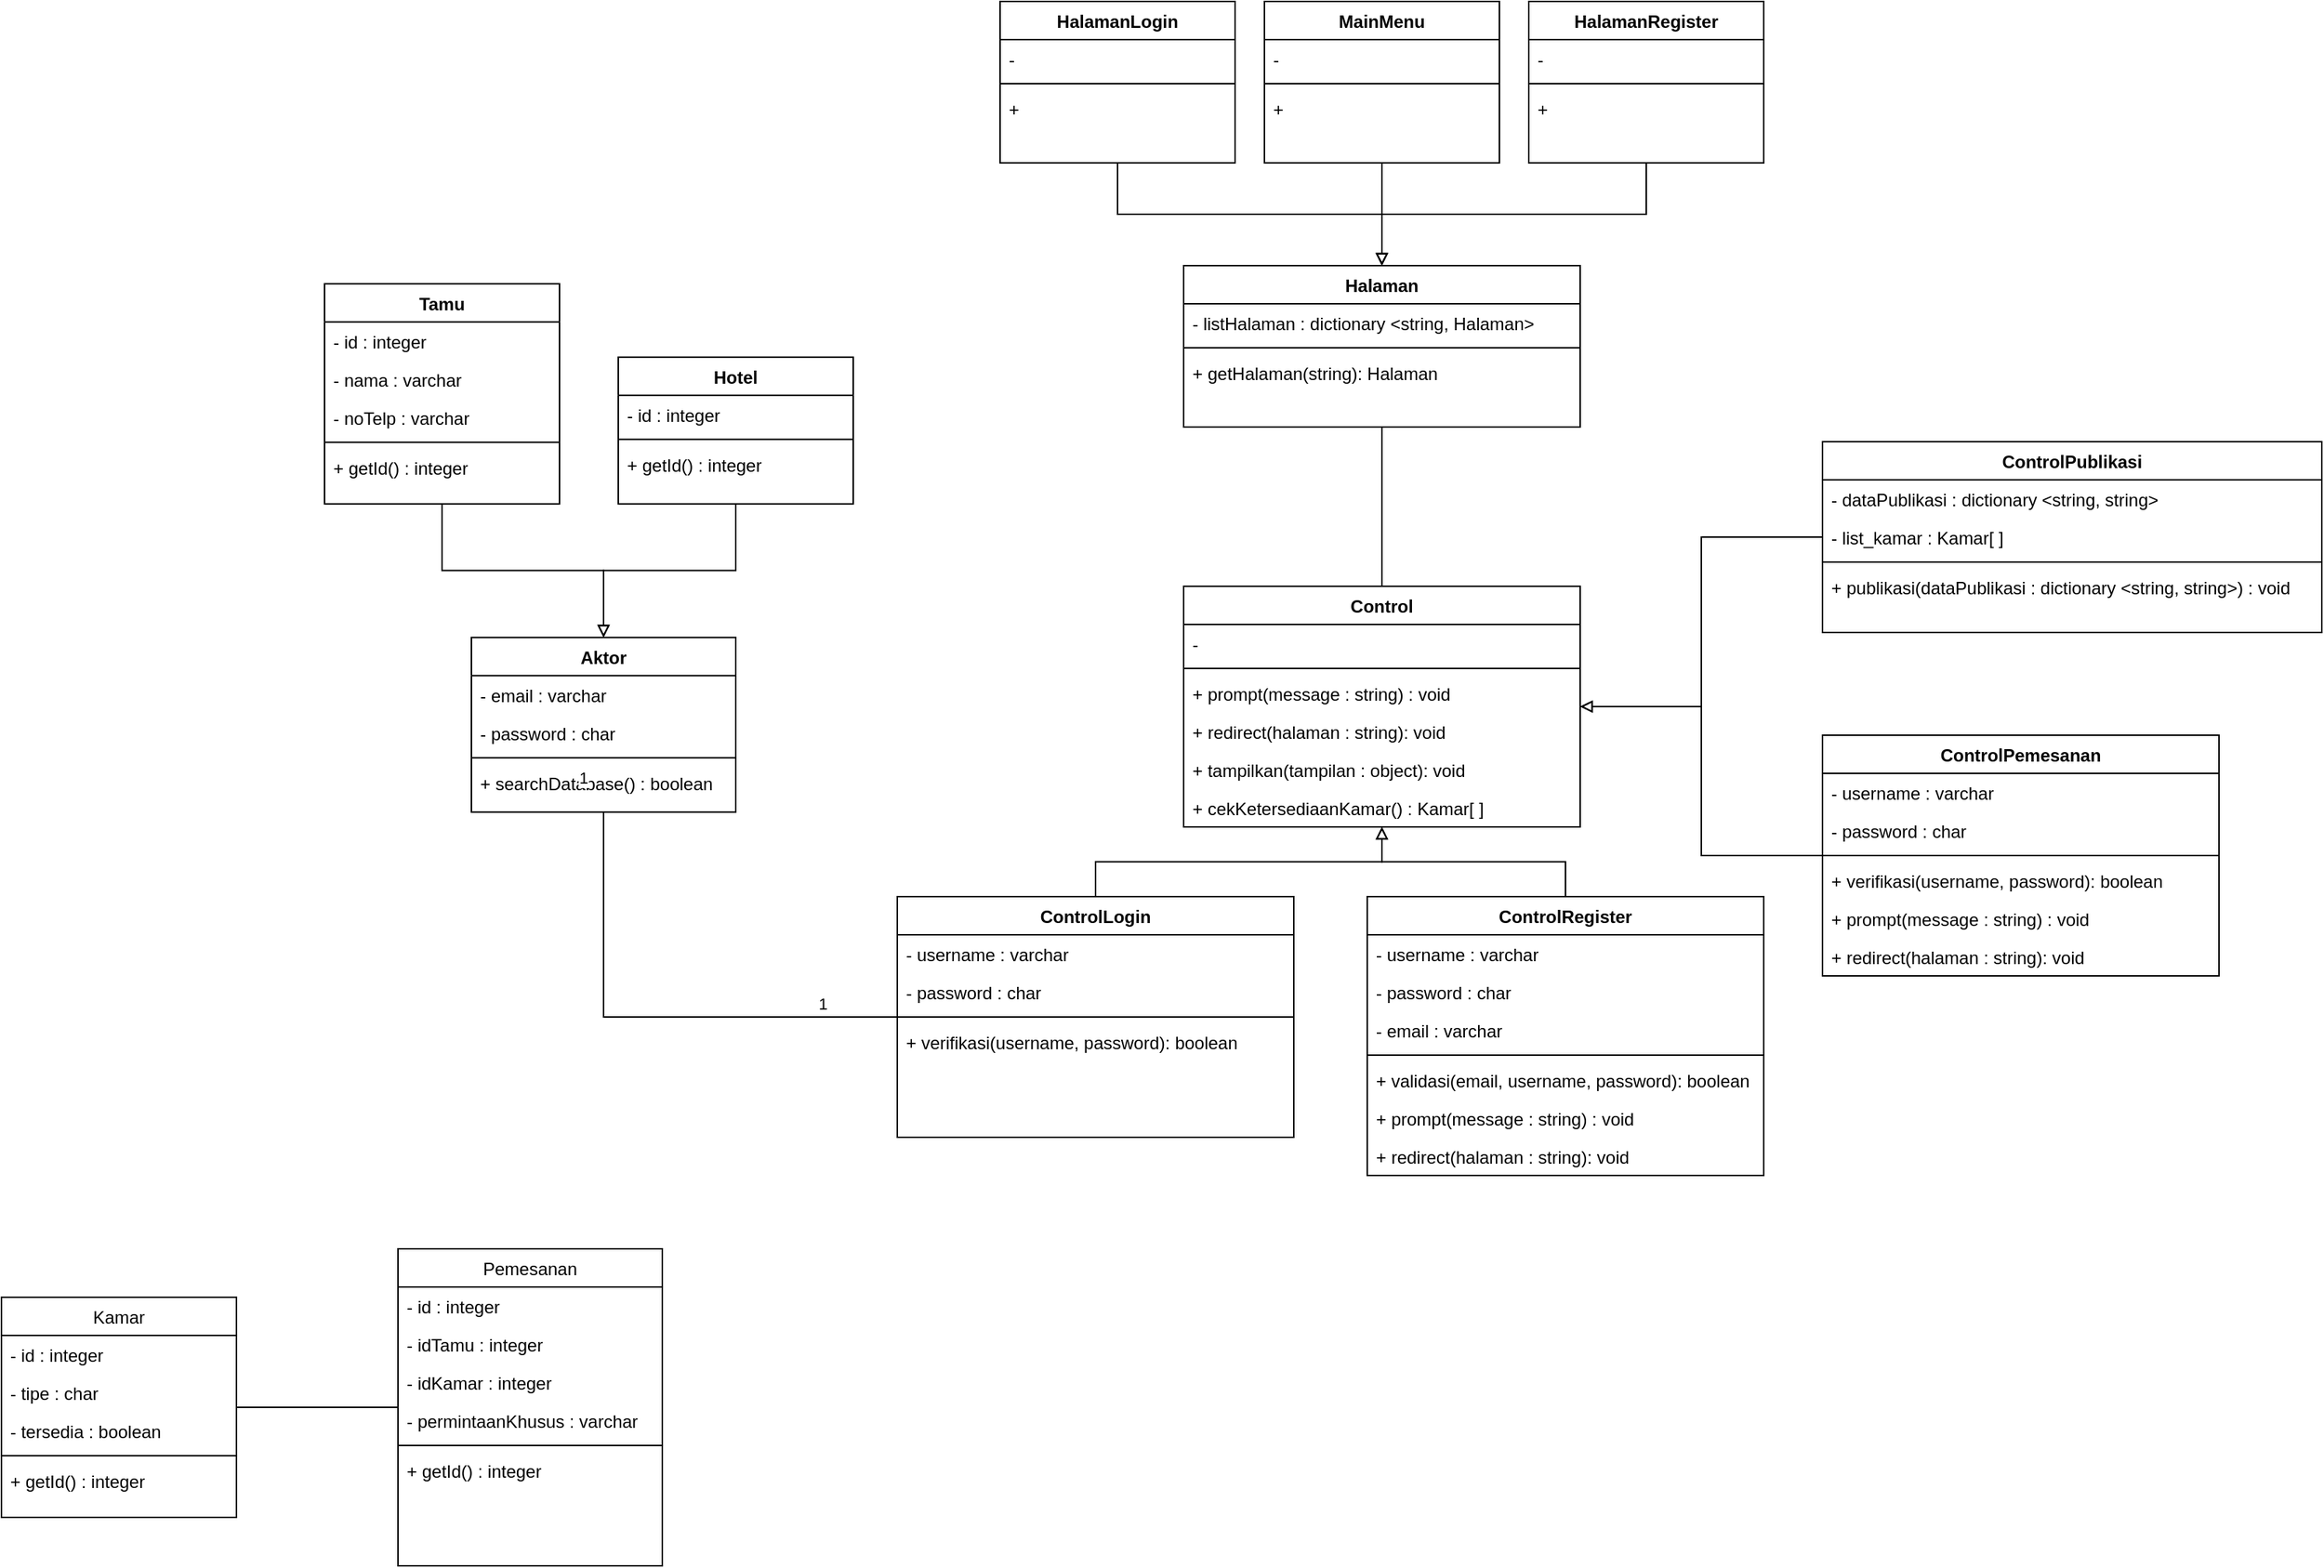 <mxfile version="17.4.5" type="github">
  <diagram id="C5RBs43oDa-KdzZeNtuy" name="Page-1">
    <mxGraphModel dx="2324" dy="1935" grid="1" gridSize="10" guides="1" tooltips="1" connect="1" arrows="1" fold="1" page="1" pageScale="1" pageWidth="827" pageHeight="1169" math="0" shadow="0">
      <root>
        <mxCell id="WIyWlLk6GJQsqaUBKTNV-0" />
        <mxCell id="WIyWlLk6GJQsqaUBKTNV-1" parent="WIyWlLk6GJQsqaUBKTNV-0" />
        <mxCell id="zkfFHV4jXpPFQw0GAbJ--0" value="Aktor" style="swimlane;fontStyle=1;align=center;verticalAlign=top;childLayout=stackLayout;horizontal=1;startSize=26;horizontalStack=0;resizeParent=1;resizeLast=0;collapsible=1;marginBottom=0;rounded=0;shadow=0;strokeWidth=1;" parent="WIyWlLk6GJQsqaUBKTNV-1" vertex="1">
          <mxGeometry x="30" y="-56.66" width="180" height="119" as="geometry">
            <mxRectangle x="230" y="140" width="160" height="26" as="alternateBounds" />
          </mxGeometry>
        </mxCell>
        <mxCell id="zkfFHV4jXpPFQw0GAbJ--1" value="- email : varchar" style="text;align=left;verticalAlign=top;spacingLeft=4;spacingRight=4;overflow=hidden;rotatable=0;points=[[0,0.5],[1,0.5]];portConstraint=eastwest;" parent="zkfFHV4jXpPFQw0GAbJ--0" vertex="1">
          <mxGeometry y="26" width="180" height="26" as="geometry" />
        </mxCell>
        <mxCell id="zkfFHV4jXpPFQw0GAbJ--2" value="- password : char" style="text;align=left;verticalAlign=top;spacingLeft=4;spacingRight=4;overflow=hidden;rotatable=0;points=[[0,0.5],[1,0.5]];portConstraint=eastwest;rounded=0;shadow=0;html=0;" parent="zkfFHV4jXpPFQw0GAbJ--0" vertex="1">
          <mxGeometry y="52" width="180" height="26" as="geometry" />
        </mxCell>
        <mxCell id="zkfFHV4jXpPFQw0GAbJ--4" value="" style="line;html=1;strokeWidth=1;align=left;verticalAlign=middle;spacingTop=-1;spacingLeft=3;spacingRight=3;rotatable=0;labelPosition=right;points=[];portConstraint=eastwest;" parent="zkfFHV4jXpPFQw0GAbJ--0" vertex="1">
          <mxGeometry y="78" width="180" height="8" as="geometry" />
        </mxCell>
        <mxCell id="zkfFHV4jXpPFQw0GAbJ--5" value="+ searchDatabase() : boolean" style="text;align=left;verticalAlign=top;spacingLeft=4;spacingRight=4;overflow=hidden;rotatable=0;points=[[0,0.5],[1,0.5]];portConstraint=eastwest;" parent="zkfFHV4jXpPFQw0GAbJ--0" vertex="1">
          <mxGeometry y="86" width="180" height="26" as="geometry" />
        </mxCell>
        <mxCell id="2ihDt4EkYm3BEc5J18N9-20" style="edgeStyle=orthogonalEdgeStyle;rounded=0;orthogonalLoop=1;jettySize=auto;html=1;endArrow=block;endFill=0;" parent="WIyWlLk6GJQsqaUBKTNV-1" source="zkfFHV4jXpPFQw0GAbJ--13" target="zkfFHV4jXpPFQw0GAbJ--0" edge="1">
          <mxGeometry relative="1" as="geometry" />
        </mxCell>
        <mxCell id="zkfFHV4jXpPFQw0GAbJ--13" value="Tamu" style="swimlane;fontStyle=1;align=center;verticalAlign=top;childLayout=stackLayout;horizontal=1;startSize=26;horizontalStack=0;resizeParent=1;resizeLast=0;collapsible=1;marginBottom=0;rounded=0;shadow=0;strokeWidth=1;" parent="WIyWlLk6GJQsqaUBKTNV-1" vertex="1">
          <mxGeometry x="-70" y="-297.66" width="160" height="150" as="geometry">
            <mxRectangle x="340" y="380" width="170" height="26" as="alternateBounds" />
          </mxGeometry>
        </mxCell>
        <mxCell id="zkfFHV4jXpPFQw0GAbJ--14" value="- id : integer" style="text;align=left;verticalAlign=top;spacingLeft=4;spacingRight=4;overflow=hidden;rotatable=0;points=[[0,0.5],[1,0.5]];portConstraint=eastwest;" parent="zkfFHV4jXpPFQw0GAbJ--13" vertex="1">
          <mxGeometry y="26" width="160" height="26" as="geometry" />
        </mxCell>
        <mxCell id="Ca80WvJ0DW5EZiAlUuhT-8" value="- nama : varchar" style="text;align=left;verticalAlign=top;spacingLeft=4;spacingRight=4;overflow=hidden;rotatable=0;points=[[0,0.5],[1,0.5]];portConstraint=eastwest;" parent="zkfFHV4jXpPFQw0GAbJ--13" vertex="1">
          <mxGeometry y="52" width="160" height="26" as="geometry" />
        </mxCell>
        <mxCell id="Ca80WvJ0DW5EZiAlUuhT-2" value="- noTelp : varchar" style="text;align=left;verticalAlign=top;spacingLeft=4;spacingRight=4;overflow=hidden;rotatable=0;points=[[0,0.5],[1,0.5]];portConstraint=eastwest;" parent="zkfFHV4jXpPFQw0GAbJ--13" vertex="1">
          <mxGeometry y="78" width="160" height="26" as="geometry" />
        </mxCell>
        <mxCell id="zkfFHV4jXpPFQw0GAbJ--15" value="" style="line;html=1;strokeWidth=1;align=left;verticalAlign=middle;spacingTop=-1;spacingLeft=3;spacingRight=3;rotatable=0;labelPosition=right;points=[];portConstraint=eastwest;" parent="zkfFHV4jXpPFQw0GAbJ--13" vertex="1">
          <mxGeometry y="104" width="160" height="8" as="geometry" />
        </mxCell>
        <mxCell id="Ca80WvJ0DW5EZiAlUuhT-5" value="+ getId() : integer" style="text;align=left;verticalAlign=top;spacingLeft=4;spacingRight=4;overflow=hidden;rotatable=0;points=[[0,0.5],[1,0.5]];portConstraint=eastwest;" parent="zkfFHV4jXpPFQw0GAbJ--13" vertex="1">
          <mxGeometry y="112" width="160" height="26" as="geometry" />
        </mxCell>
        <mxCell id="Ca80WvJ0DW5EZiAlUuhT-32" style="edgeStyle=orthogonalEdgeStyle;rounded=0;orthogonalLoop=1;jettySize=auto;html=1;endArrow=none;endFill=0;" parent="WIyWlLk6GJQsqaUBKTNV-1" source="zkfFHV4jXpPFQw0GAbJ--17" target="Ca80WvJ0DW5EZiAlUuhT-22" edge="1">
          <mxGeometry relative="1" as="geometry" />
        </mxCell>
        <mxCell id="zkfFHV4jXpPFQw0GAbJ--17" value="Pemesanan" style="swimlane;fontStyle=0;align=center;verticalAlign=top;childLayout=stackLayout;horizontal=1;startSize=26;horizontalStack=0;resizeParent=1;resizeLast=0;collapsible=1;marginBottom=0;rounded=0;shadow=0;strokeWidth=1;" parent="WIyWlLk6GJQsqaUBKTNV-1" vertex="1">
          <mxGeometry x="-20" y="360" width="180" height="216" as="geometry">
            <mxRectangle x="550" y="140" width="160" height="26" as="alternateBounds" />
          </mxGeometry>
        </mxCell>
        <mxCell id="zkfFHV4jXpPFQw0GAbJ--18" value="- id : integer" style="text;align=left;verticalAlign=top;spacingLeft=4;spacingRight=4;overflow=hidden;rotatable=0;points=[[0,0.5],[1,0.5]];portConstraint=eastwest;" parent="zkfFHV4jXpPFQw0GAbJ--17" vertex="1">
          <mxGeometry y="26" width="180" height="26" as="geometry" />
        </mxCell>
        <mxCell id="zkfFHV4jXpPFQw0GAbJ--19" value="- idTamu : integer" style="text;align=left;verticalAlign=top;spacingLeft=4;spacingRight=4;overflow=hidden;rotatable=0;points=[[0,0.5],[1,0.5]];portConstraint=eastwest;rounded=0;shadow=0;html=0;" parent="zkfFHV4jXpPFQw0GAbJ--17" vertex="1">
          <mxGeometry y="52" width="180" height="26" as="geometry" />
        </mxCell>
        <mxCell id="zkfFHV4jXpPFQw0GAbJ--20" value="- idKamar : integer" style="text;align=left;verticalAlign=top;spacingLeft=4;spacingRight=4;overflow=hidden;rotatable=0;points=[[0,0.5],[1,0.5]];portConstraint=eastwest;rounded=0;shadow=0;html=0;" parent="zkfFHV4jXpPFQw0GAbJ--17" vertex="1">
          <mxGeometry y="78" width="180" height="26" as="geometry" />
        </mxCell>
        <mxCell id="zkfFHV4jXpPFQw0GAbJ--21" value="- permintaanKhusus : varchar" style="text;align=left;verticalAlign=top;spacingLeft=4;spacingRight=4;overflow=hidden;rotatable=0;points=[[0,0.5],[1,0.5]];portConstraint=eastwest;rounded=0;shadow=0;html=0;" parent="zkfFHV4jXpPFQw0GAbJ--17" vertex="1">
          <mxGeometry y="104" width="180" height="26" as="geometry" />
        </mxCell>
        <mxCell id="zkfFHV4jXpPFQw0GAbJ--23" value="" style="line;html=1;strokeWidth=1;align=left;verticalAlign=middle;spacingTop=-1;spacingLeft=3;spacingRight=3;rotatable=0;labelPosition=right;points=[];portConstraint=eastwest;" parent="zkfFHV4jXpPFQw0GAbJ--17" vertex="1">
          <mxGeometry y="130" width="180" height="8" as="geometry" />
        </mxCell>
        <mxCell id="zkfFHV4jXpPFQw0GAbJ--24" value="+ getId() : integer" style="text;align=left;verticalAlign=top;spacingLeft=4;spacingRight=4;overflow=hidden;rotatable=0;points=[[0,0.5],[1,0.5]];portConstraint=eastwest;" parent="zkfFHV4jXpPFQw0GAbJ--17" vertex="1">
          <mxGeometry y="138" width="180" height="26" as="geometry" />
        </mxCell>
        <mxCell id="2ihDt4EkYm3BEc5J18N9-19" style="edgeStyle=orthogonalEdgeStyle;rounded=0;orthogonalLoop=1;jettySize=auto;html=1;endArrow=block;endFill=0;" parent="WIyWlLk6GJQsqaUBKTNV-1" source="Ca80WvJ0DW5EZiAlUuhT-9" target="zkfFHV4jXpPFQw0GAbJ--0" edge="1">
          <mxGeometry relative="1" as="geometry" />
        </mxCell>
        <mxCell id="Ca80WvJ0DW5EZiAlUuhT-9" value="Hotel" style="swimlane;fontStyle=1;align=center;verticalAlign=top;childLayout=stackLayout;horizontal=1;startSize=26;horizontalStack=0;resizeParent=1;resizeLast=0;collapsible=1;marginBottom=0;rounded=0;shadow=0;strokeWidth=1;" parent="WIyWlLk6GJQsqaUBKTNV-1" vertex="1">
          <mxGeometry x="130" y="-247.66" width="160" height="100" as="geometry">
            <mxRectangle x="340" y="380" width="170" height="26" as="alternateBounds" />
          </mxGeometry>
        </mxCell>
        <mxCell id="Ca80WvJ0DW5EZiAlUuhT-10" value="- id : integer" style="text;align=left;verticalAlign=top;spacingLeft=4;spacingRight=4;overflow=hidden;rotatable=0;points=[[0,0.5],[1,0.5]];portConstraint=eastwest;" parent="Ca80WvJ0DW5EZiAlUuhT-9" vertex="1">
          <mxGeometry y="26" width="160" height="26" as="geometry" />
        </mxCell>
        <mxCell id="Ca80WvJ0DW5EZiAlUuhT-14" value="" style="line;html=1;strokeWidth=1;align=left;verticalAlign=middle;spacingTop=-1;spacingLeft=3;spacingRight=3;rotatable=0;labelPosition=right;points=[];portConstraint=eastwest;" parent="Ca80WvJ0DW5EZiAlUuhT-9" vertex="1">
          <mxGeometry y="52" width="160" height="8" as="geometry" />
        </mxCell>
        <mxCell id="Ca80WvJ0DW5EZiAlUuhT-15" value="+ getId() : integer" style="text;align=left;verticalAlign=top;spacingLeft=4;spacingRight=4;overflow=hidden;rotatable=0;points=[[0,0.5],[1,0.5]];portConstraint=eastwest;" parent="Ca80WvJ0DW5EZiAlUuhT-9" vertex="1">
          <mxGeometry y="60" width="160" height="26" as="geometry" />
        </mxCell>
        <mxCell id="Ca80WvJ0DW5EZiAlUuhT-22" value="Kamar" style="swimlane;fontStyle=0;align=center;verticalAlign=top;childLayout=stackLayout;horizontal=1;startSize=26;horizontalStack=0;resizeParent=1;resizeLast=0;collapsible=1;marginBottom=0;rounded=0;shadow=0;strokeWidth=1;" parent="WIyWlLk6GJQsqaUBKTNV-1" vertex="1">
          <mxGeometry x="-290" y="393" width="160" height="150" as="geometry">
            <mxRectangle x="550" y="140" width="160" height="26" as="alternateBounds" />
          </mxGeometry>
        </mxCell>
        <mxCell id="Ca80WvJ0DW5EZiAlUuhT-23" value="- id : integer" style="text;align=left;verticalAlign=top;spacingLeft=4;spacingRight=4;overflow=hidden;rotatable=0;points=[[0,0.5],[1,0.5]];portConstraint=eastwest;" parent="Ca80WvJ0DW5EZiAlUuhT-22" vertex="1">
          <mxGeometry y="26" width="160" height="26" as="geometry" />
        </mxCell>
        <mxCell id="Ca80WvJ0DW5EZiAlUuhT-24" value="- tipe : char" style="text;align=left;verticalAlign=top;spacingLeft=4;spacingRight=4;overflow=hidden;rotatable=0;points=[[0,0.5],[1,0.5]];portConstraint=eastwest;rounded=0;shadow=0;html=0;" parent="Ca80WvJ0DW5EZiAlUuhT-22" vertex="1">
          <mxGeometry y="52" width="160" height="26" as="geometry" />
        </mxCell>
        <mxCell id="Ca80WvJ0DW5EZiAlUuhT-25" value="- tersedia : boolean" style="text;align=left;verticalAlign=top;spacingLeft=4;spacingRight=4;overflow=hidden;rotatable=0;points=[[0,0.5],[1,0.5]];portConstraint=eastwest;rounded=0;shadow=0;html=0;" parent="Ca80WvJ0DW5EZiAlUuhT-22" vertex="1">
          <mxGeometry y="78" width="160" height="26" as="geometry" />
        </mxCell>
        <mxCell id="Ca80WvJ0DW5EZiAlUuhT-28" value="" style="line;html=1;strokeWidth=1;align=left;verticalAlign=middle;spacingTop=-1;spacingLeft=3;spacingRight=3;rotatable=0;labelPosition=right;points=[];portConstraint=eastwest;" parent="Ca80WvJ0DW5EZiAlUuhT-22" vertex="1">
          <mxGeometry y="104" width="160" height="8" as="geometry" />
        </mxCell>
        <mxCell id="Ca80WvJ0DW5EZiAlUuhT-29" value="+ getId() : integer" style="text;align=left;verticalAlign=top;spacingLeft=4;spacingRight=4;overflow=hidden;rotatable=0;points=[[0,0.5],[1,0.5]];portConstraint=eastwest;" parent="Ca80WvJ0DW5EZiAlUuhT-22" vertex="1">
          <mxGeometry y="112" width="160" height="26" as="geometry" />
        </mxCell>
        <mxCell id="2ihDt4EkYm3BEc5J18N9-16" style="edgeStyle=orthogonalEdgeStyle;rounded=0;orthogonalLoop=1;jettySize=auto;html=1;endArrow=none;endFill=0;" parent="WIyWlLk6GJQsqaUBKTNV-1" source="2ihDt4EkYm3BEc5J18N9-0" target="zkfFHV4jXpPFQw0GAbJ--0" edge="1">
          <mxGeometry relative="1" as="geometry" />
        </mxCell>
        <mxCell id="2ihDt4EkYm3BEc5J18N9-17" value="1" style="edgeLabel;html=1;align=center;verticalAlign=middle;resizable=0;points=[];" parent="2ihDt4EkYm3BEc5J18N9-16" vertex="1" connectable="0">
          <mxGeometry x="0.349" y="-2" relative="1" as="geometry">
            <mxPoint x="-16" y="-134" as="offset" />
          </mxGeometry>
        </mxCell>
        <mxCell id="2ihDt4EkYm3BEc5J18N9-18" value="1" style="edgeLabel;html=1;align=center;verticalAlign=middle;resizable=0;points=[];" parent="2ihDt4EkYm3BEc5J18N9-16" vertex="1" connectable="0">
          <mxGeometry x="-0.661" y="-2" relative="1" as="geometry">
            <mxPoint x="6" y="-7" as="offset" />
          </mxGeometry>
        </mxCell>
        <mxCell id="2ihDt4EkYm3BEc5J18N9-51" style="edgeStyle=orthogonalEdgeStyle;rounded=0;orthogonalLoop=1;jettySize=auto;html=1;startArrow=none;startFill=0;endArrow=none;endFill=0;" parent="WIyWlLk6GJQsqaUBKTNV-1" source="2ihDt4EkYm3BEc5J18N9-52" target="2ihDt4EkYm3BEc5J18N9-28" edge="1">
          <mxGeometry relative="1" as="geometry" />
        </mxCell>
        <mxCell id="2ihDt4EkYm3BEc5J18N9-59" style="edgeStyle=orthogonalEdgeStyle;rounded=0;orthogonalLoop=1;jettySize=auto;html=1;startArrow=none;startFill=0;endArrow=block;endFill=0;" parent="WIyWlLk6GJQsqaUBKTNV-1" source="2ihDt4EkYm3BEc5J18N9-0" target="2ihDt4EkYm3BEc5J18N9-52" edge="1">
          <mxGeometry relative="1" as="geometry" />
        </mxCell>
        <mxCell id="2ihDt4EkYm3BEc5J18N9-0" value="ControlLogin" style="swimlane;fontStyle=1;align=center;verticalAlign=top;childLayout=stackLayout;horizontal=1;startSize=26;horizontalStack=0;resizeParent=1;resizeLast=0;collapsible=1;marginBottom=0;rounded=0;shadow=0;strokeWidth=1;" parent="WIyWlLk6GJQsqaUBKTNV-1" vertex="1">
          <mxGeometry x="320" y="120" width="270" height="164" as="geometry">
            <mxRectangle x="340" y="380" width="170" height="26" as="alternateBounds" />
          </mxGeometry>
        </mxCell>
        <mxCell id="2ihDt4EkYm3BEc5J18N9-1" value="- username : varchar" style="text;align=left;verticalAlign=top;spacingLeft=4;spacingRight=4;overflow=hidden;rotatable=0;points=[[0,0.5],[1,0.5]];portConstraint=eastwest;" parent="2ihDt4EkYm3BEc5J18N9-0" vertex="1">
          <mxGeometry y="26" width="270" height="26" as="geometry" />
        </mxCell>
        <mxCell id="2ihDt4EkYm3BEc5J18N9-2" value="- password : char" style="text;align=left;verticalAlign=top;spacingLeft=4;spacingRight=4;overflow=hidden;rotatable=0;points=[[0,0.5],[1,0.5]];portConstraint=eastwest;" parent="2ihDt4EkYm3BEc5J18N9-0" vertex="1">
          <mxGeometry y="52" width="270" height="26" as="geometry" />
        </mxCell>
        <mxCell id="2ihDt4EkYm3BEc5J18N9-5" value="" style="line;html=1;strokeWidth=1;align=left;verticalAlign=middle;spacingTop=-1;spacingLeft=3;spacingRight=3;rotatable=0;labelPosition=right;points=[];portConstraint=eastwest;" parent="2ihDt4EkYm3BEc5J18N9-0" vertex="1">
          <mxGeometry y="78" width="270" height="8" as="geometry" />
        </mxCell>
        <mxCell id="2ihDt4EkYm3BEc5J18N9-6" value="+ verifikasi(username, password): boolean" style="text;align=left;verticalAlign=top;spacingLeft=4;spacingRight=4;overflow=hidden;rotatable=0;points=[[0,0.5],[1,0.5]];portConstraint=eastwest;" parent="2ihDt4EkYm3BEc5J18N9-0" vertex="1">
          <mxGeometry y="86" width="270" height="26" as="geometry" />
        </mxCell>
        <mxCell id="2ihDt4EkYm3BEc5J18N9-21" value="ControlRegister" style="swimlane;fontStyle=1;align=center;verticalAlign=top;childLayout=stackLayout;horizontal=1;startSize=26;horizontalStack=0;resizeParent=1;resizeLast=0;collapsible=1;marginBottom=0;rounded=0;shadow=0;strokeWidth=1;" parent="WIyWlLk6GJQsqaUBKTNV-1" vertex="1">
          <mxGeometry x="640" y="120" width="270" height="190" as="geometry">
            <mxRectangle x="340" y="380" width="170" height="26" as="alternateBounds" />
          </mxGeometry>
        </mxCell>
        <mxCell id="2ihDt4EkYm3BEc5J18N9-22" value="- username : varchar" style="text;align=left;verticalAlign=top;spacingLeft=4;spacingRight=4;overflow=hidden;rotatable=0;points=[[0,0.5],[1,0.5]];portConstraint=eastwest;" parent="2ihDt4EkYm3BEc5J18N9-21" vertex="1">
          <mxGeometry y="26" width="270" height="26" as="geometry" />
        </mxCell>
        <mxCell id="2ihDt4EkYm3BEc5J18N9-23" value="- password : char" style="text;align=left;verticalAlign=top;spacingLeft=4;spacingRight=4;overflow=hidden;rotatable=0;points=[[0,0.5],[1,0.5]];portConstraint=eastwest;" parent="2ihDt4EkYm3BEc5J18N9-21" vertex="1">
          <mxGeometry y="52" width="270" height="26" as="geometry" />
        </mxCell>
        <mxCell id="2ihDt4EkYm3BEc5J18N9-82" value="- email : varchar" style="text;align=left;verticalAlign=top;spacingLeft=4;spacingRight=4;overflow=hidden;rotatable=0;points=[[0,0.5],[1,0.5]];portConstraint=eastwest;" parent="2ihDt4EkYm3BEc5J18N9-21" vertex="1">
          <mxGeometry y="78" width="270" height="26" as="geometry" />
        </mxCell>
        <mxCell id="2ihDt4EkYm3BEc5J18N9-24" value="" style="line;html=1;strokeWidth=1;align=left;verticalAlign=middle;spacingTop=-1;spacingLeft=3;spacingRight=3;rotatable=0;labelPosition=right;points=[];portConstraint=eastwest;" parent="2ihDt4EkYm3BEc5J18N9-21" vertex="1">
          <mxGeometry y="104" width="270" height="8" as="geometry" />
        </mxCell>
        <mxCell id="2ihDt4EkYm3BEc5J18N9-25" value="+ validasi(email, username, password): boolean" style="text;align=left;verticalAlign=top;spacingLeft=4;spacingRight=4;overflow=hidden;rotatable=0;points=[[0,0.5],[1,0.5]];portConstraint=eastwest;" parent="2ihDt4EkYm3BEc5J18N9-21" vertex="1">
          <mxGeometry y="112" width="270" height="26" as="geometry" />
        </mxCell>
        <mxCell id="2ihDt4EkYm3BEc5J18N9-26" value="+ prompt(message : string) : void" style="text;align=left;verticalAlign=top;spacingLeft=4;spacingRight=4;overflow=hidden;rotatable=0;points=[[0,0.5],[1,0.5]];portConstraint=eastwest;" parent="2ihDt4EkYm3BEc5J18N9-21" vertex="1">
          <mxGeometry y="138" width="270" height="26" as="geometry" />
        </mxCell>
        <mxCell id="2ihDt4EkYm3BEc5J18N9-27" value="+ redirect(halaman : string): void" style="text;align=left;verticalAlign=top;spacingLeft=4;spacingRight=4;overflow=hidden;rotatable=0;points=[[0,0.5],[1,0.5]];portConstraint=eastwest;" parent="2ihDt4EkYm3BEc5J18N9-21" vertex="1">
          <mxGeometry y="164" width="270" height="26" as="geometry" />
        </mxCell>
        <mxCell id="2ihDt4EkYm3BEc5J18N9-35" style="edgeStyle=orthogonalEdgeStyle;rounded=0;orthogonalLoop=1;jettySize=auto;html=1;startArrow=block;startFill=0;endArrow=none;endFill=0;" parent="WIyWlLk6GJQsqaUBKTNV-1" source="2ihDt4EkYm3BEc5J18N9-28" target="2ihDt4EkYm3BEc5J18N9-36" edge="1">
          <mxGeometry relative="1" as="geometry">
            <mxPoint x="470" y="-100" as="targetPoint" />
          </mxGeometry>
        </mxCell>
        <mxCell id="2ihDt4EkYm3BEc5J18N9-28" value="Halaman" style="swimlane;fontStyle=1;align=center;verticalAlign=top;childLayout=stackLayout;horizontal=1;startSize=26;horizontalStack=0;resizeParent=1;resizeLast=0;collapsible=1;marginBottom=0;rounded=0;shadow=0;strokeWidth=1;" parent="WIyWlLk6GJQsqaUBKTNV-1" vertex="1">
          <mxGeometry x="515" y="-310" width="270" height="110" as="geometry">
            <mxRectangle x="340" y="380" width="170" height="26" as="alternateBounds" />
          </mxGeometry>
        </mxCell>
        <mxCell id="2ihDt4EkYm3BEc5J18N9-29" value="- listHalaman : dictionary &lt;string, Halaman&gt;" style="text;align=left;verticalAlign=top;spacingLeft=4;spacingRight=4;overflow=hidden;rotatable=0;points=[[0,0.5],[1,0.5]];portConstraint=eastwest;" parent="2ihDt4EkYm3BEc5J18N9-28" vertex="1">
          <mxGeometry y="26" width="270" height="26" as="geometry" />
        </mxCell>
        <mxCell id="2ihDt4EkYm3BEc5J18N9-31" value="" style="line;html=1;strokeWidth=1;align=left;verticalAlign=middle;spacingTop=-1;spacingLeft=3;spacingRight=3;rotatable=0;labelPosition=right;points=[];portConstraint=eastwest;" parent="2ihDt4EkYm3BEc5J18N9-28" vertex="1">
          <mxGeometry y="52" width="270" height="8" as="geometry" />
        </mxCell>
        <mxCell id="2ihDt4EkYm3BEc5J18N9-32" value="+ getHalaman(string): Halaman" style="text;align=left;verticalAlign=top;spacingLeft=4;spacingRight=4;overflow=hidden;rotatable=0;points=[[0,0.5],[1,0.5]];portConstraint=eastwest;" parent="2ihDt4EkYm3BEc5J18N9-28" vertex="1">
          <mxGeometry y="60" width="270" height="26" as="geometry" />
        </mxCell>
        <mxCell id="2ihDt4EkYm3BEc5J18N9-36" value="HalamanLogin" style="swimlane;fontStyle=1;align=center;verticalAlign=top;childLayout=stackLayout;horizontal=1;startSize=26;horizontalStack=0;resizeParent=1;resizeLast=0;collapsible=1;marginBottom=0;rounded=0;shadow=0;strokeWidth=1;" parent="WIyWlLk6GJQsqaUBKTNV-1" vertex="1">
          <mxGeometry x="390" y="-490" width="160" height="110" as="geometry">
            <mxRectangle x="340" y="380" width="170" height="26" as="alternateBounds" />
          </mxGeometry>
        </mxCell>
        <mxCell id="2ihDt4EkYm3BEc5J18N9-37" value="- " style="text;align=left;verticalAlign=top;spacingLeft=4;spacingRight=4;overflow=hidden;rotatable=0;points=[[0,0.5],[1,0.5]];portConstraint=eastwest;" parent="2ihDt4EkYm3BEc5J18N9-36" vertex="1">
          <mxGeometry y="26" width="160" height="26" as="geometry" />
        </mxCell>
        <mxCell id="2ihDt4EkYm3BEc5J18N9-38" value="" style="line;html=1;strokeWidth=1;align=left;verticalAlign=middle;spacingTop=-1;spacingLeft=3;spacingRight=3;rotatable=0;labelPosition=right;points=[];portConstraint=eastwest;" parent="2ihDt4EkYm3BEc5J18N9-36" vertex="1">
          <mxGeometry y="52" width="160" height="8" as="geometry" />
        </mxCell>
        <mxCell id="2ihDt4EkYm3BEc5J18N9-39" value="+ " style="text;align=left;verticalAlign=top;spacingLeft=4;spacingRight=4;overflow=hidden;rotatable=0;points=[[0,0.5],[1,0.5]];portConstraint=eastwest;" parent="2ihDt4EkYm3BEc5J18N9-36" vertex="1">
          <mxGeometry y="60" width="160" height="26" as="geometry" />
        </mxCell>
        <mxCell id="2ihDt4EkYm3BEc5J18N9-40" value="MainMenu" style="swimlane;fontStyle=1;align=center;verticalAlign=top;childLayout=stackLayout;horizontal=1;startSize=26;horizontalStack=0;resizeParent=1;resizeLast=0;collapsible=1;marginBottom=0;rounded=0;shadow=0;strokeWidth=1;" parent="WIyWlLk6GJQsqaUBKTNV-1" vertex="1">
          <mxGeometry x="570" y="-490" width="160" height="110" as="geometry">
            <mxRectangle x="340" y="380" width="170" height="26" as="alternateBounds" />
          </mxGeometry>
        </mxCell>
        <mxCell id="2ihDt4EkYm3BEc5J18N9-41" value="- " style="text;align=left;verticalAlign=top;spacingLeft=4;spacingRight=4;overflow=hidden;rotatable=0;points=[[0,0.5],[1,0.5]];portConstraint=eastwest;" parent="2ihDt4EkYm3BEc5J18N9-40" vertex="1">
          <mxGeometry y="26" width="160" height="26" as="geometry" />
        </mxCell>
        <mxCell id="2ihDt4EkYm3BEc5J18N9-42" value="" style="line;html=1;strokeWidth=1;align=left;verticalAlign=middle;spacingTop=-1;spacingLeft=3;spacingRight=3;rotatable=0;labelPosition=right;points=[];portConstraint=eastwest;" parent="2ihDt4EkYm3BEc5J18N9-40" vertex="1">
          <mxGeometry y="52" width="160" height="8" as="geometry" />
        </mxCell>
        <mxCell id="2ihDt4EkYm3BEc5J18N9-43" value="+ " style="text;align=left;verticalAlign=top;spacingLeft=4;spacingRight=4;overflow=hidden;rotatable=0;points=[[0,0.5],[1,0.5]];portConstraint=eastwest;" parent="2ihDt4EkYm3BEc5J18N9-40" vertex="1">
          <mxGeometry y="60" width="160" height="26" as="geometry" />
        </mxCell>
        <mxCell id="2ihDt4EkYm3BEc5J18N9-45" style="edgeStyle=orthogonalEdgeStyle;rounded=0;orthogonalLoop=1;jettySize=auto;html=1;startArrow=block;startFill=0;endArrow=none;endFill=0;" parent="WIyWlLk6GJQsqaUBKTNV-1" source="2ihDt4EkYm3BEc5J18N9-28" target="2ihDt4EkYm3BEc5J18N9-46" edge="1">
          <mxGeometry relative="1" as="geometry">
            <mxPoint x="480" y="-110" as="targetPoint" />
            <mxPoint x="615" y="-160" as="sourcePoint" />
          </mxGeometry>
        </mxCell>
        <mxCell id="2ihDt4EkYm3BEc5J18N9-46" value="HalamanRegister" style="swimlane;fontStyle=1;align=center;verticalAlign=top;childLayout=stackLayout;horizontal=1;startSize=26;horizontalStack=0;resizeParent=1;resizeLast=0;collapsible=1;marginBottom=0;rounded=0;shadow=0;strokeWidth=1;" parent="WIyWlLk6GJQsqaUBKTNV-1" vertex="1">
          <mxGeometry x="750" y="-490" width="160" height="110" as="geometry">
            <mxRectangle x="340" y="380" width="170" height="26" as="alternateBounds" />
          </mxGeometry>
        </mxCell>
        <mxCell id="2ihDt4EkYm3BEc5J18N9-47" value="- " style="text;align=left;verticalAlign=top;spacingLeft=4;spacingRight=4;overflow=hidden;rotatable=0;points=[[0,0.5],[1,0.5]];portConstraint=eastwest;" parent="2ihDt4EkYm3BEc5J18N9-46" vertex="1">
          <mxGeometry y="26" width="160" height="26" as="geometry" />
        </mxCell>
        <mxCell id="2ihDt4EkYm3BEc5J18N9-48" value="" style="line;html=1;strokeWidth=1;align=left;verticalAlign=middle;spacingTop=-1;spacingLeft=3;spacingRight=3;rotatable=0;labelPosition=right;points=[];portConstraint=eastwest;" parent="2ihDt4EkYm3BEc5J18N9-46" vertex="1">
          <mxGeometry y="52" width="160" height="8" as="geometry" />
        </mxCell>
        <mxCell id="2ihDt4EkYm3BEc5J18N9-49" value="+ " style="text;align=left;verticalAlign=top;spacingLeft=4;spacingRight=4;overflow=hidden;rotatable=0;points=[[0,0.5],[1,0.5]];portConstraint=eastwest;" parent="2ihDt4EkYm3BEc5J18N9-46" vertex="1">
          <mxGeometry y="60" width="160" height="26" as="geometry" />
        </mxCell>
        <mxCell id="2ihDt4EkYm3BEc5J18N9-50" style="edgeStyle=orthogonalEdgeStyle;rounded=0;orthogonalLoop=1;jettySize=auto;html=1;startArrow=block;startFill=0;endArrow=none;endFill=0;" parent="WIyWlLk6GJQsqaUBKTNV-1" source="2ihDt4EkYm3BEc5J18N9-28" target="2ihDt4EkYm3BEc5J18N9-40" edge="1">
          <mxGeometry relative="1" as="geometry">
            <mxPoint x="840" y="-110" as="targetPoint" />
            <mxPoint x="655" y="-190" as="sourcePoint" />
          </mxGeometry>
        </mxCell>
        <mxCell id="2ihDt4EkYm3BEc5J18N9-52" value="Control" style="swimlane;fontStyle=1;align=center;verticalAlign=top;childLayout=stackLayout;horizontal=1;startSize=26;horizontalStack=0;resizeParent=1;resizeLast=0;collapsible=1;marginBottom=0;rounded=0;shadow=0;strokeWidth=1;" parent="WIyWlLk6GJQsqaUBKTNV-1" vertex="1">
          <mxGeometry x="515" y="-91.5" width="270" height="164" as="geometry">
            <mxRectangle x="340" y="380" width="170" height="26" as="alternateBounds" />
          </mxGeometry>
        </mxCell>
        <mxCell id="2ihDt4EkYm3BEc5J18N9-53" value="- " style="text;align=left;verticalAlign=top;spacingLeft=4;spacingRight=4;overflow=hidden;rotatable=0;points=[[0,0.5],[1,0.5]];portConstraint=eastwest;" parent="2ihDt4EkYm3BEc5J18N9-52" vertex="1">
          <mxGeometry y="26" width="270" height="26" as="geometry" />
        </mxCell>
        <mxCell id="2ihDt4EkYm3BEc5J18N9-55" value="" style="line;html=1;strokeWidth=1;align=left;verticalAlign=middle;spacingTop=-1;spacingLeft=3;spacingRight=3;rotatable=0;labelPosition=right;points=[];portConstraint=eastwest;" parent="2ihDt4EkYm3BEc5J18N9-52" vertex="1">
          <mxGeometry y="52" width="270" height="8" as="geometry" />
        </mxCell>
        <mxCell id="2ihDt4EkYm3BEc5J18N9-57" value="+ prompt(message : string) : void" style="text;align=left;verticalAlign=top;spacingLeft=4;spacingRight=4;overflow=hidden;rotatable=0;points=[[0,0.5],[1,0.5]];portConstraint=eastwest;" parent="2ihDt4EkYm3BEc5J18N9-52" vertex="1">
          <mxGeometry y="60" width="270" height="26" as="geometry" />
        </mxCell>
        <mxCell id="Z2z3hZjMm0e_o0Y5_epf-1" value="+ redirect(halaman : string): void" style="text;align=left;verticalAlign=top;spacingLeft=4;spacingRight=4;overflow=hidden;rotatable=0;points=[[0,0.5],[1,0.5]];portConstraint=eastwest;" vertex="1" parent="2ihDt4EkYm3BEc5J18N9-52">
          <mxGeometry y="86" width="270" height="26" as="geometry" />
        </mxCell>
        <mxCell id="Z2z3hZjMm0e_o0Y5_epf-0" value="+ tampilkan(tampilan : object): void" style="text;align=left;verticalAlign=top;spacingLeft=4;spacingRight=4;overflow=hidden;rotatable=0;points=[[0,0.5],[1,0.5]];portConstraint=eastwest;" vertex="1" parent="2ihDt4EkYm3BEc5J18N9-52">
          <mxGeometry y="112" width="270" height="26" as="geometry" />
        </mxCell>
        <mxCell id="2ihDt4EkYm3BEc5J18N9-58" value="+ cekKetersediaanKamar() : Kamar[ ]" style="text;align=left;verticalAlign=top;spacingLeft=4;spacingRight=4;overflow=hidden;rotatable=0;points=[[0,0.5],[1,0.5]];portConstraint=eastwest;" parent="2ihDt4EkYm3BEc5J18N9-52" vertex="1">
          <mxGeometry y="138" width="270" height="26" as="geometry" />
        </mxCell>
        <mxCell id="2ihDt4EkYm3BEc5J18N9-60" value="ControlPemesanan" style="swimlane;fontStyle=1;align=center;verticalAlign=top;childLayout=stackLayout;horizontal=1;startSize=26;horizontalStack=0;resizeParent=1;resizeLast=0;collapsible=1;marginBottom=0;rounded=0;shadow=0;strokeWidth=1;" parent="WIyWlLk6GJQsqaUBKTNV-1" vertex="1">
          <mxGeometry x="950" y="10" width="270" height="164" as="geometry">
            <mxRectangle x="340" y="380" width="170" height="26" as="alternateBounds" />
          </mxGeometry>
        </mxCell>
        <mxCell id="2ihDt4EkYm3BEc5J18N9-61" value="- username : varchar" style="text;align=left;verticalAlign=top;spacingLeft=4;spacingRight=4;overflow=hidden;rotatable=0;points=[[0,0.5],[1,0.5]];portConstraint=eastwest;" parent="2ihDt4EkYm3BEc5J18N9-60" vertex="1">
          <mxGeometry y="26" width="270" height="26" as="geometry" />
        </mxCell>
        <mxCell id="2ihDt4EkYm3BEc5J18N9-62" value="- password : char" style="text;align=left;verticalAlign=top;spacingLeft=4;spacingRight=4;overflow=hidden;rotatable=0;points=[[0,0.5],[1,0.5]];portConstraint=eastwest;" parent="2ihDt4EkYm3BEc5J18N9-60" vertex="1">
          <mxGeometry y="52" width="270" height="26" as="geometry" />
        </mxCell>
        <mxCell id="2ihDt4EkYm3BEc5J18N9-63" value="" style="line;html=1;strokeWidth=1;align=left;verticalAlign=middle;spacingTop=-1;spacingLeft=3;spacingRight=3;rotatable=0;labelPosition=right;points=[];portConstraint=eastwest;" parent="2ihDt4EkYm3BEc5J18N9-60" vertex="1">
          <mxGeometry y="78" width="270" height="8" as="geometry" />
        </mxCell>
        <mxCell id="2ihDt4EkYm3BEc5J18N9-64" value="+ verifikasi(username, password): boolean" style="text;align=left;verticalAlign=top;spacingLeft=4;spacingRight=4;overflow=hidden;rotatable=0;points=[[0,0.5],[1,0.5]];portConstraint=eastwest;" parent="2ihDt4EkYm3BEc5J18N9-60" vertex="1">
          <mxGeometry y="86" width="270" height="26" as="geometry" />
        </mxCell>
        <mxCell id="2ihDt4EkYm3BEc5J18N9-65" value="+ prompt(message : string) : void" style="text;align=left;verticalAlign=top;spacingLeft=4;spacingRight=4;overflow=hidden;rotatable=0;points=[[0,0.5],[1,0.5]];portConstraint=eastwest;" parent="2ihDt4EkYm3BEc5J18N9-60" vertex="1">
          <mxGeometry y="112" width="270" height="26" as="geometry" />
        </mxCell>
        <mxCell id="2ihDt4EkYm3BEc5J18N9-66" value="+ redirect(halaman : string): void" style="text;align=left;verticalAlign=top;spacingLeft=4;spacingRight=4;overflow=hidden;rotatable=0;points=[[0,0.5],[1,0.5]];portConstraint=eastwest;" parent="2ihDt4EkYm3BEc5J18N9-60" vertex="1">
          <mxGeometry y="138" width="270" height="26" as="geometry" />
        </mxCell>
        <mxCell id="2ihDt4EkYm3BEc5J18N9-67" style="edgeStyle=orthogonalEdgeStyle;rounded=0;orthogonalLoop=1;jettySize=auto;html=1;startArrow=none;startFill=0;endArrow=block;endFill=0;" parent="WIyWlLk6GJQsqaUBKTNV-1" source="2ihDt4EkYm3BEc5J18N9-21" target="2ihDt4EkYm3BEc5J18N9-52" edge="1">
          <mxGeometry relative="1" as="geometry">
            <mxPoint x="405.059" y="130" as="sourcePoint" />
            <mxPoint x="660" y="82.5" as="targetPoint" />
          </mxGeometry>
        </mxCell>
        <mxCell id="2ihDt4EkYm3BEc5J18N9-70" style="edgeStyle=orthogonalEdgeStyle;rounded=0;orthogonalLoop=1;jettySize=auto;html=1;startArrow=none;startFill=0;endArrow=block;endFill=0;" parent="WIyWlLk6GJQsqaUBKTNV-1" source="2ihDt4EkYm3BEc5J18N9-60" target="2ihDt4EkYm3BEc5J18N9-52" edge="1">
          <mxGeometry relative="1" as="geometry">
            <mxPoint x="702" y="130" as="sourcePoint" />
            <mxPoint x="660" y="82.5" as="targetPoint" />
          </mxGeometry>
        </mxCell>
        <mxCell id="2ihDt4EkYm3BEc5J18N9-72" value="ControlPublikasi" style="swimlane;fontStyle=1;align=center;verticalAlign=top;childLayout=stackLayout;horizontal=1;startSize=26;horizontalStack=0;resizeParent=1;resizeLast=0;collapsible=1;marginBottom=0;rounded=0;shadow=0;strokeWidth=1;" parent="WIyWlLk6GJQsqaUBKTNV-1" vertex="1">
          <mxGeometry x="950" y="-190" width="340" height="130" as="geometry">
            <mxRectangle x="340" y="380" width="170" height="26" as="alternateBounds" />
          </mxGeometry>
        </mxCell>
        <mxCell id="2ihDt4EkYm3BEc5J18N9-73" value="- dataPublikasi : dictionary &lt;string, string&gt;" style="text;align=left;verticalAlign=top;spacingLeft=4;spacingRight=4;overflow=hidden;rotatable=0;points=[[0,0.5],[1,0.5]];portConstraint=eastwest;" parent="2ihDt4EkYm3BEc5J18N9-72" vertex="1">
          <mxGeometry y="26" width="340" height="26" as="geometry" />
        </mxCell>
        <mxCell id="2ihDt4EkYm3BEc5J18N9-74" value="- list_kamar : Kamar[ ]" style="text;align=left;verticalAlign=top;spacingLeft=4;spacingRight=4;overflow=hidden;rotatable=0;points=[[0,0.5],[1,0.5]];portConstraint=eastwest;" parent="2ihDt4EkYm3BEc5J18N9-72" vertex="1">
          <mxGeometry y="52" width="340" height="26" as="geometry" />
        </mxCell>
        <mxCell id="2ihDt4EkYm3BEc5J18N9-75" value="" style="line;html=1;strokeWidth=1;align=left;verticalAlign=middle;spacingTop=-1;spacingLeft=3;spacingRight=3;rotatable=0;labelPosition=right;points=[];portConstraint=eastwest;" parent="2ihDt4EkYm3BEc5J18N9-72" vertex="1">
          <mxGeometry y="78" width="340" height="8" as="geometry" />
        </mxCell>
        <mxCell id="2ihDt4EkYm3BEc5J18N9-77" value="+ publikasi(dataPublikasi : dictionary &lt;string, string&gt;) : void" style="text;align=left;verticalAlign=top;spacingLeft=4;spacingRight=4;overflow=hidden;rotatable=0;points=[[0,0.5],[1,0.5]];portConstraint=eastwest;" parent="2ihDt4EkYm3BEc5J18N9-72" vertex="1">
          <mxGeometry y="86" width="340" height="26" as="geometry" />
        </mxCell>
        <mxCell id="2ihDt4EkYm3BEc5J18N9-79" style="edgeStyle=orthogonalEdgeStyle;rounded=0;orthogonalLoop=1;jettySize=auto;html=1;startArrow=none;startFill=0;endArrow=block;endFill=0;" parent="WIyWlLk6GJQsqaUBKTNV-1" source="2ihDt4EkYm3BEc5J18N9-72" target="2ihDt4EkYm3BEc5J18N9-52" edge="1">
          <mxGeometry relative="1" as="geometry">
            <mxPoint x="910" y="0.5" as="sourcePoint" />
            <mxPoint x="795" y="0.5" as="targetPoint" />
          </mxGeometry>
        </mxCell>
      </root>
    </mxGraphModel>
  </diagram>
</mxfile>
